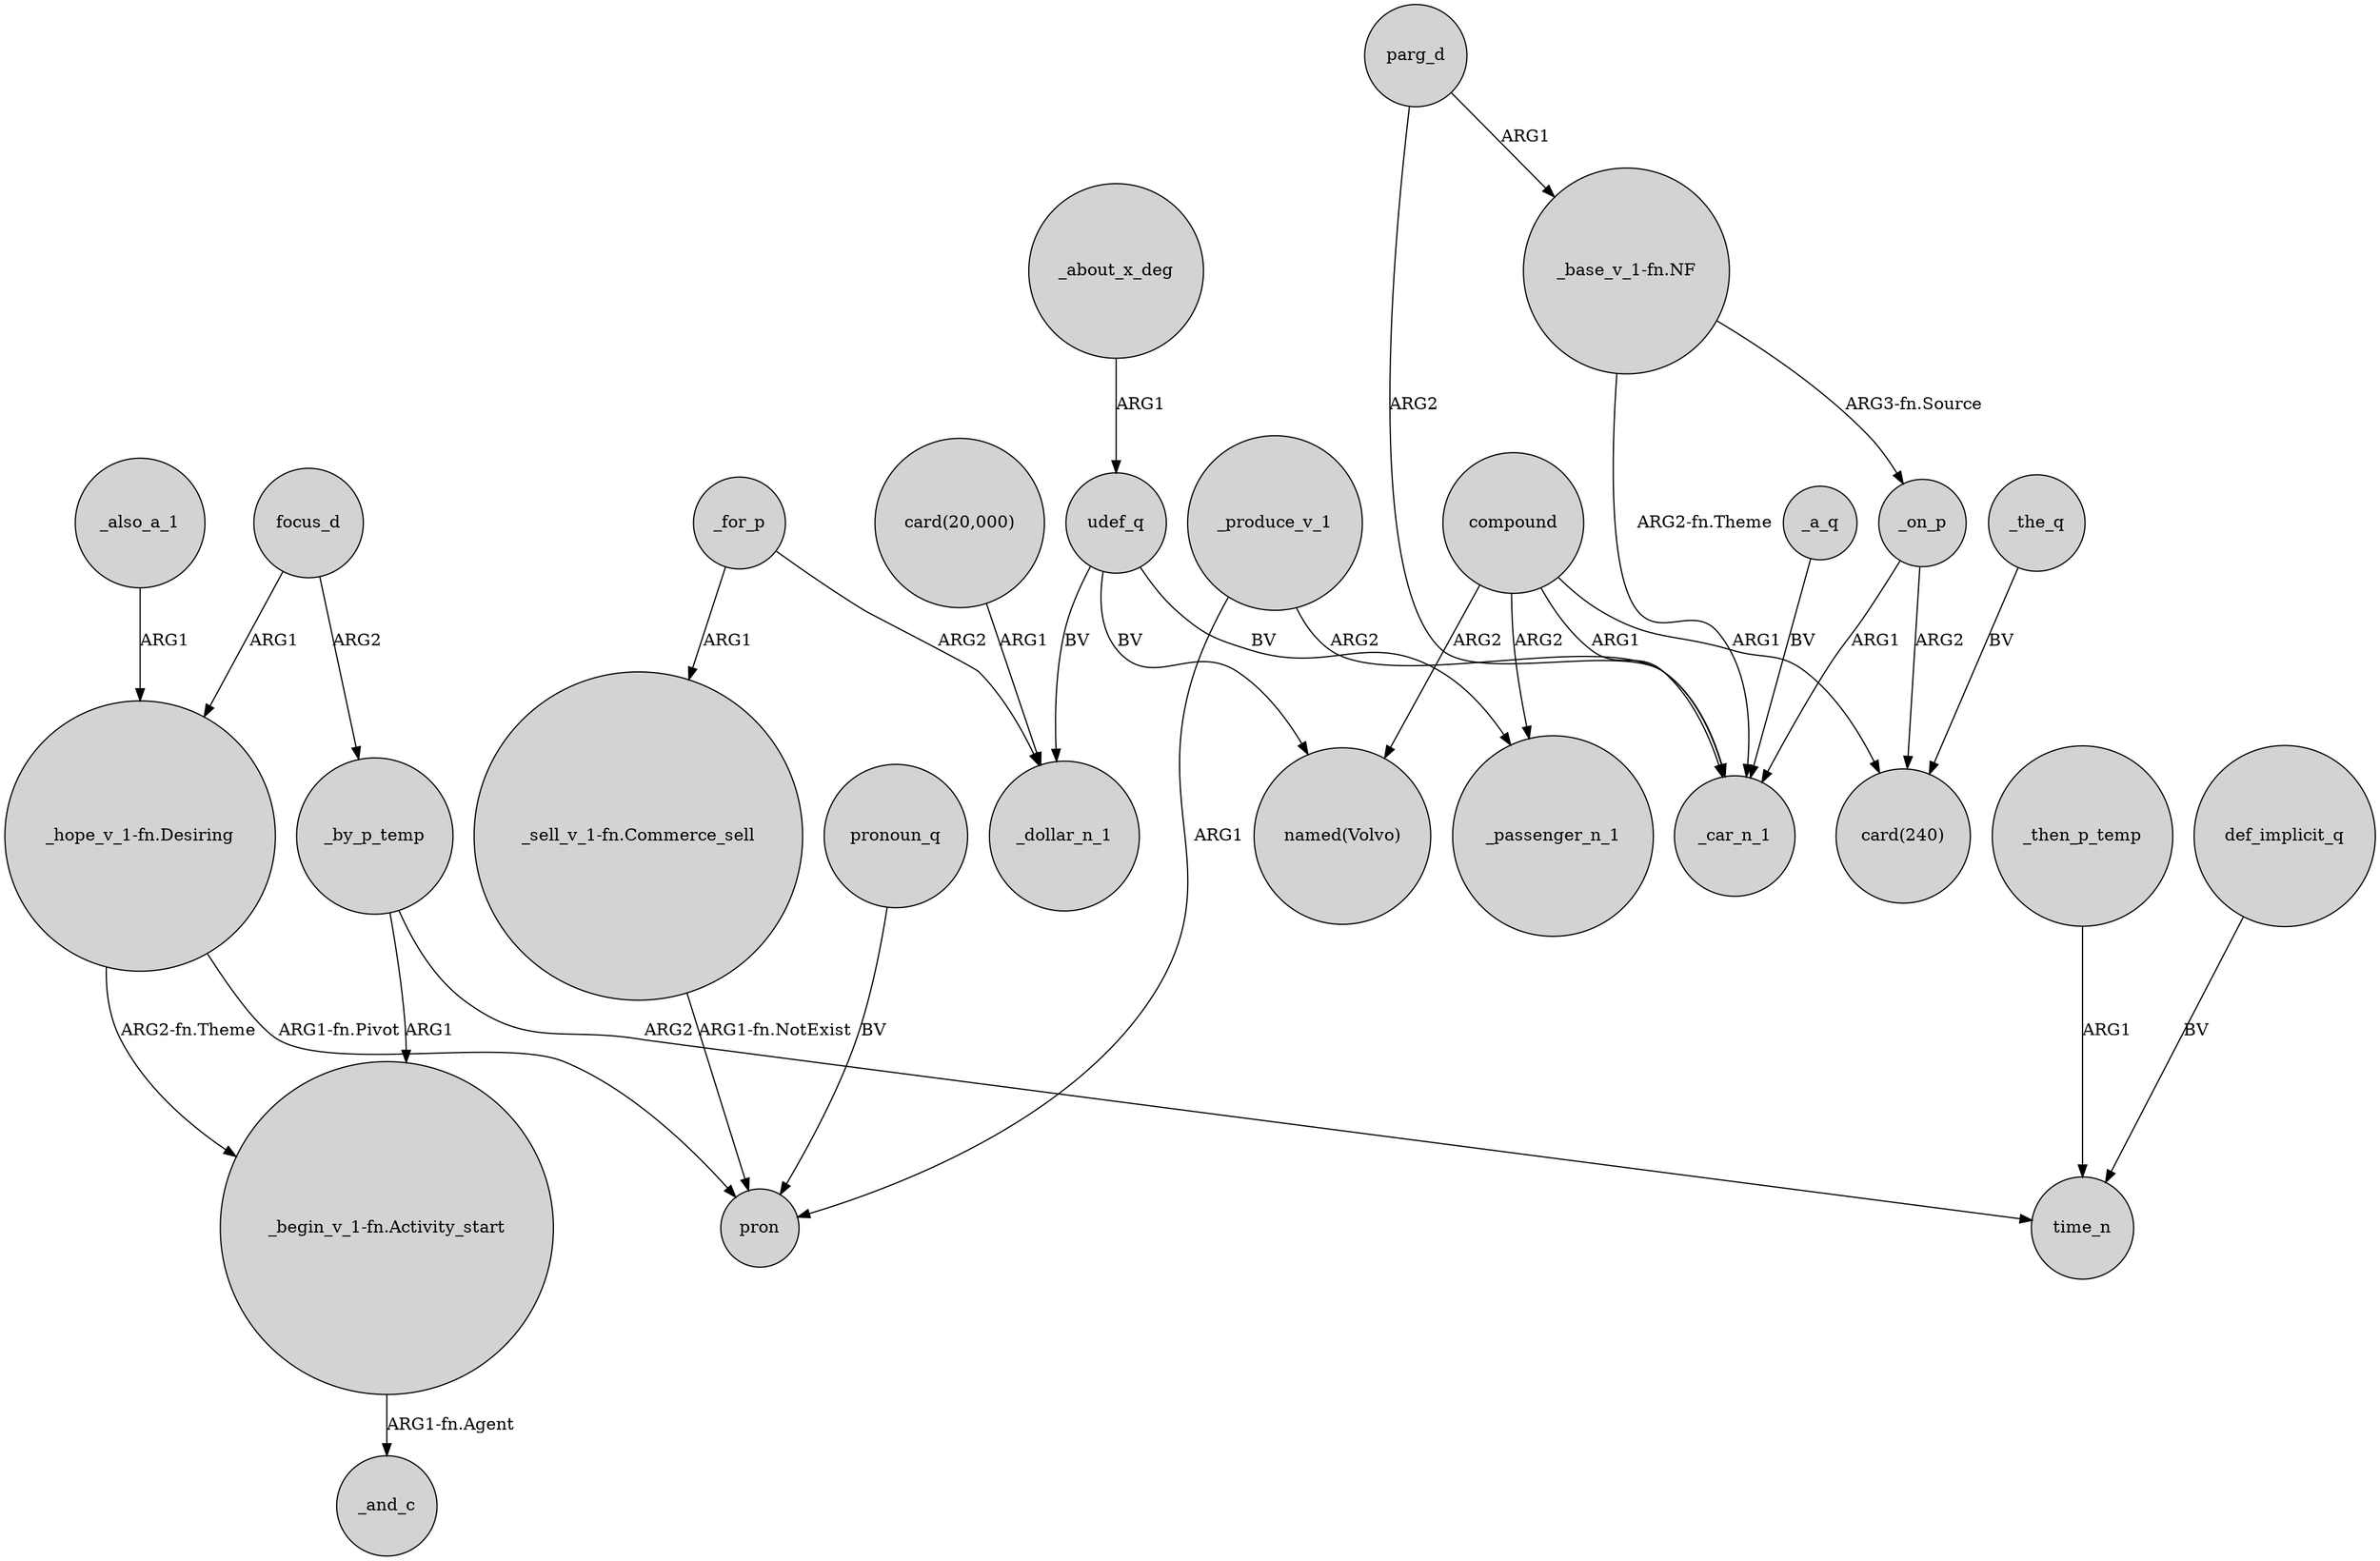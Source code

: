 digraph {
	node [shape=circle style=filled]
	"_hope_v_1-fn.Desiring" -> pron [label="ARG1-fn.Pivot"]
	compound -> _passenger_n_1 [label=ARG2]
	udef_q -> "named(Volvo)" [label=BV]
	"_sell_v_1-fn.Commerce_sell" -> pron [label="ARG1-fn.NotExist"]
	_produce_v_1 -> _car_n_1 [label=ARG2]
	_the_q -> "card(240)" [label=BV]
	_for_p -> _dollar_n_1 [label=ARG2]
	"_base_v_1-fn.NF" -> _car_n_1 [label="ARG2-fn.Theme"]
	_also_a_1 -> "_hope_v_1-fn.Desiring" [label=ARG1]
	_on_p -> _car_n_1 [label=ARG1]
	focus_d -> "_hope_v_1-fn.Desiring" [label=ARG1]
	"_hope_v_1-fn.Desiring" -> "_begin_v_1-fn.Activity_start" [label="ARG2-fn.Theme"]
	"_begin_v_1-fn.Activity_start" -> _and_c [label="ARG1-fn.Agent"]
	udef_q -> _passenger_n_1 [label=BV]
	_about_x_deg -> udef_q [label=ARG1]
	_then_p_temp -> time_n [label=ARG1]
	"_base_v_1-fn.NF" -> _on_p [label="ARG3-fn.Source"]
	_produce_v_1 -> pron [label=ARG1]
	pronoun_q -> pron [label=BV]
	_a_q -> _car_n_1 [label=BV]
	"card(20,000)" -> _dollar_n_1 [label=ARG1]
	parg_d -> _car_n_1 [label=ARG2]
	compound -> "named(Volvo)" [label=ARG2]
	compound -> "card(240)" [label=ARG1]
	_for_p -> "_sell_v_1-fn.Commerce_sell" [label=ARG1]
	_by_p_temp -> "_begin_v_1-fn.Activity_start" [label=ARG1]
	compound -> _car_n_1 [label=ARG1]
	_by_p_temp -> time_n [label=ARG2]
	focus_d -> _by_p_temp [label=ARG2]
	parg_d -> "_base_v_1-fn.NF" [label=ARG1]
	_on_p -> "card(240)" [label=ARG2]
	udef_q -> _dollar_n_1 [label=BV]
	def_implicit_q -> time_n [label=BV]
}
